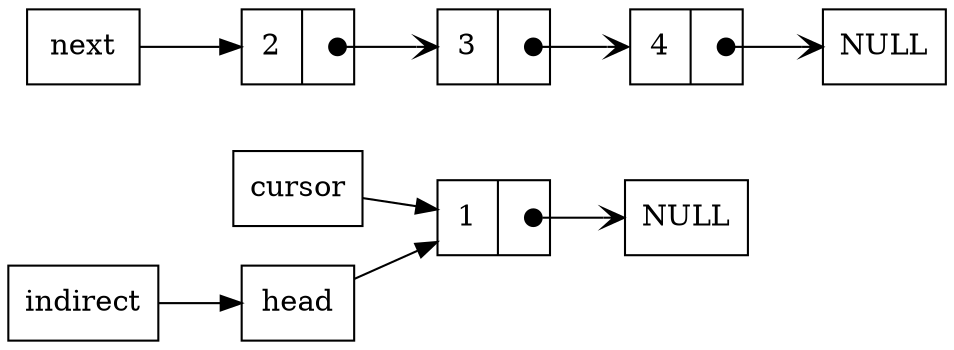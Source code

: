 digraph swap {
        rankdir=LR;
        node [shape=record];
        head [label= "head"];

        n1 [label="{ <data> 1 | <ref>  }"];
        n2 [label="{ <data> 2 | <ref>  }"];
        n3 [label="{ <data> 3 | <ref>  }"];
        n4 [label="{ <data> 4 | <ref>  }"];
        indir [label="indirect"]
        next [label="next"]
        cur [label="cursor"]
        null [label="NULL"]
        cur -> n1;
        indir -> head-> n1;
        next -> n2;
        n1:ref:c -> null [arrowhead=vee, arrowtail=dot, dir=both, tailclip=false];
        n2:ref:c -> n3:data [arrowhead=vee, arrowtail=dot, dir=both, tailclip=false];
        n3:ref:c -> n4:data [arrowhead=vee, arrowtail=dot, dir=both, tailclip=false];
        n4:ref:c -> NULL      [arrowhead=vee, arrowtail=dot, dir=both, tailclip=false];
}
